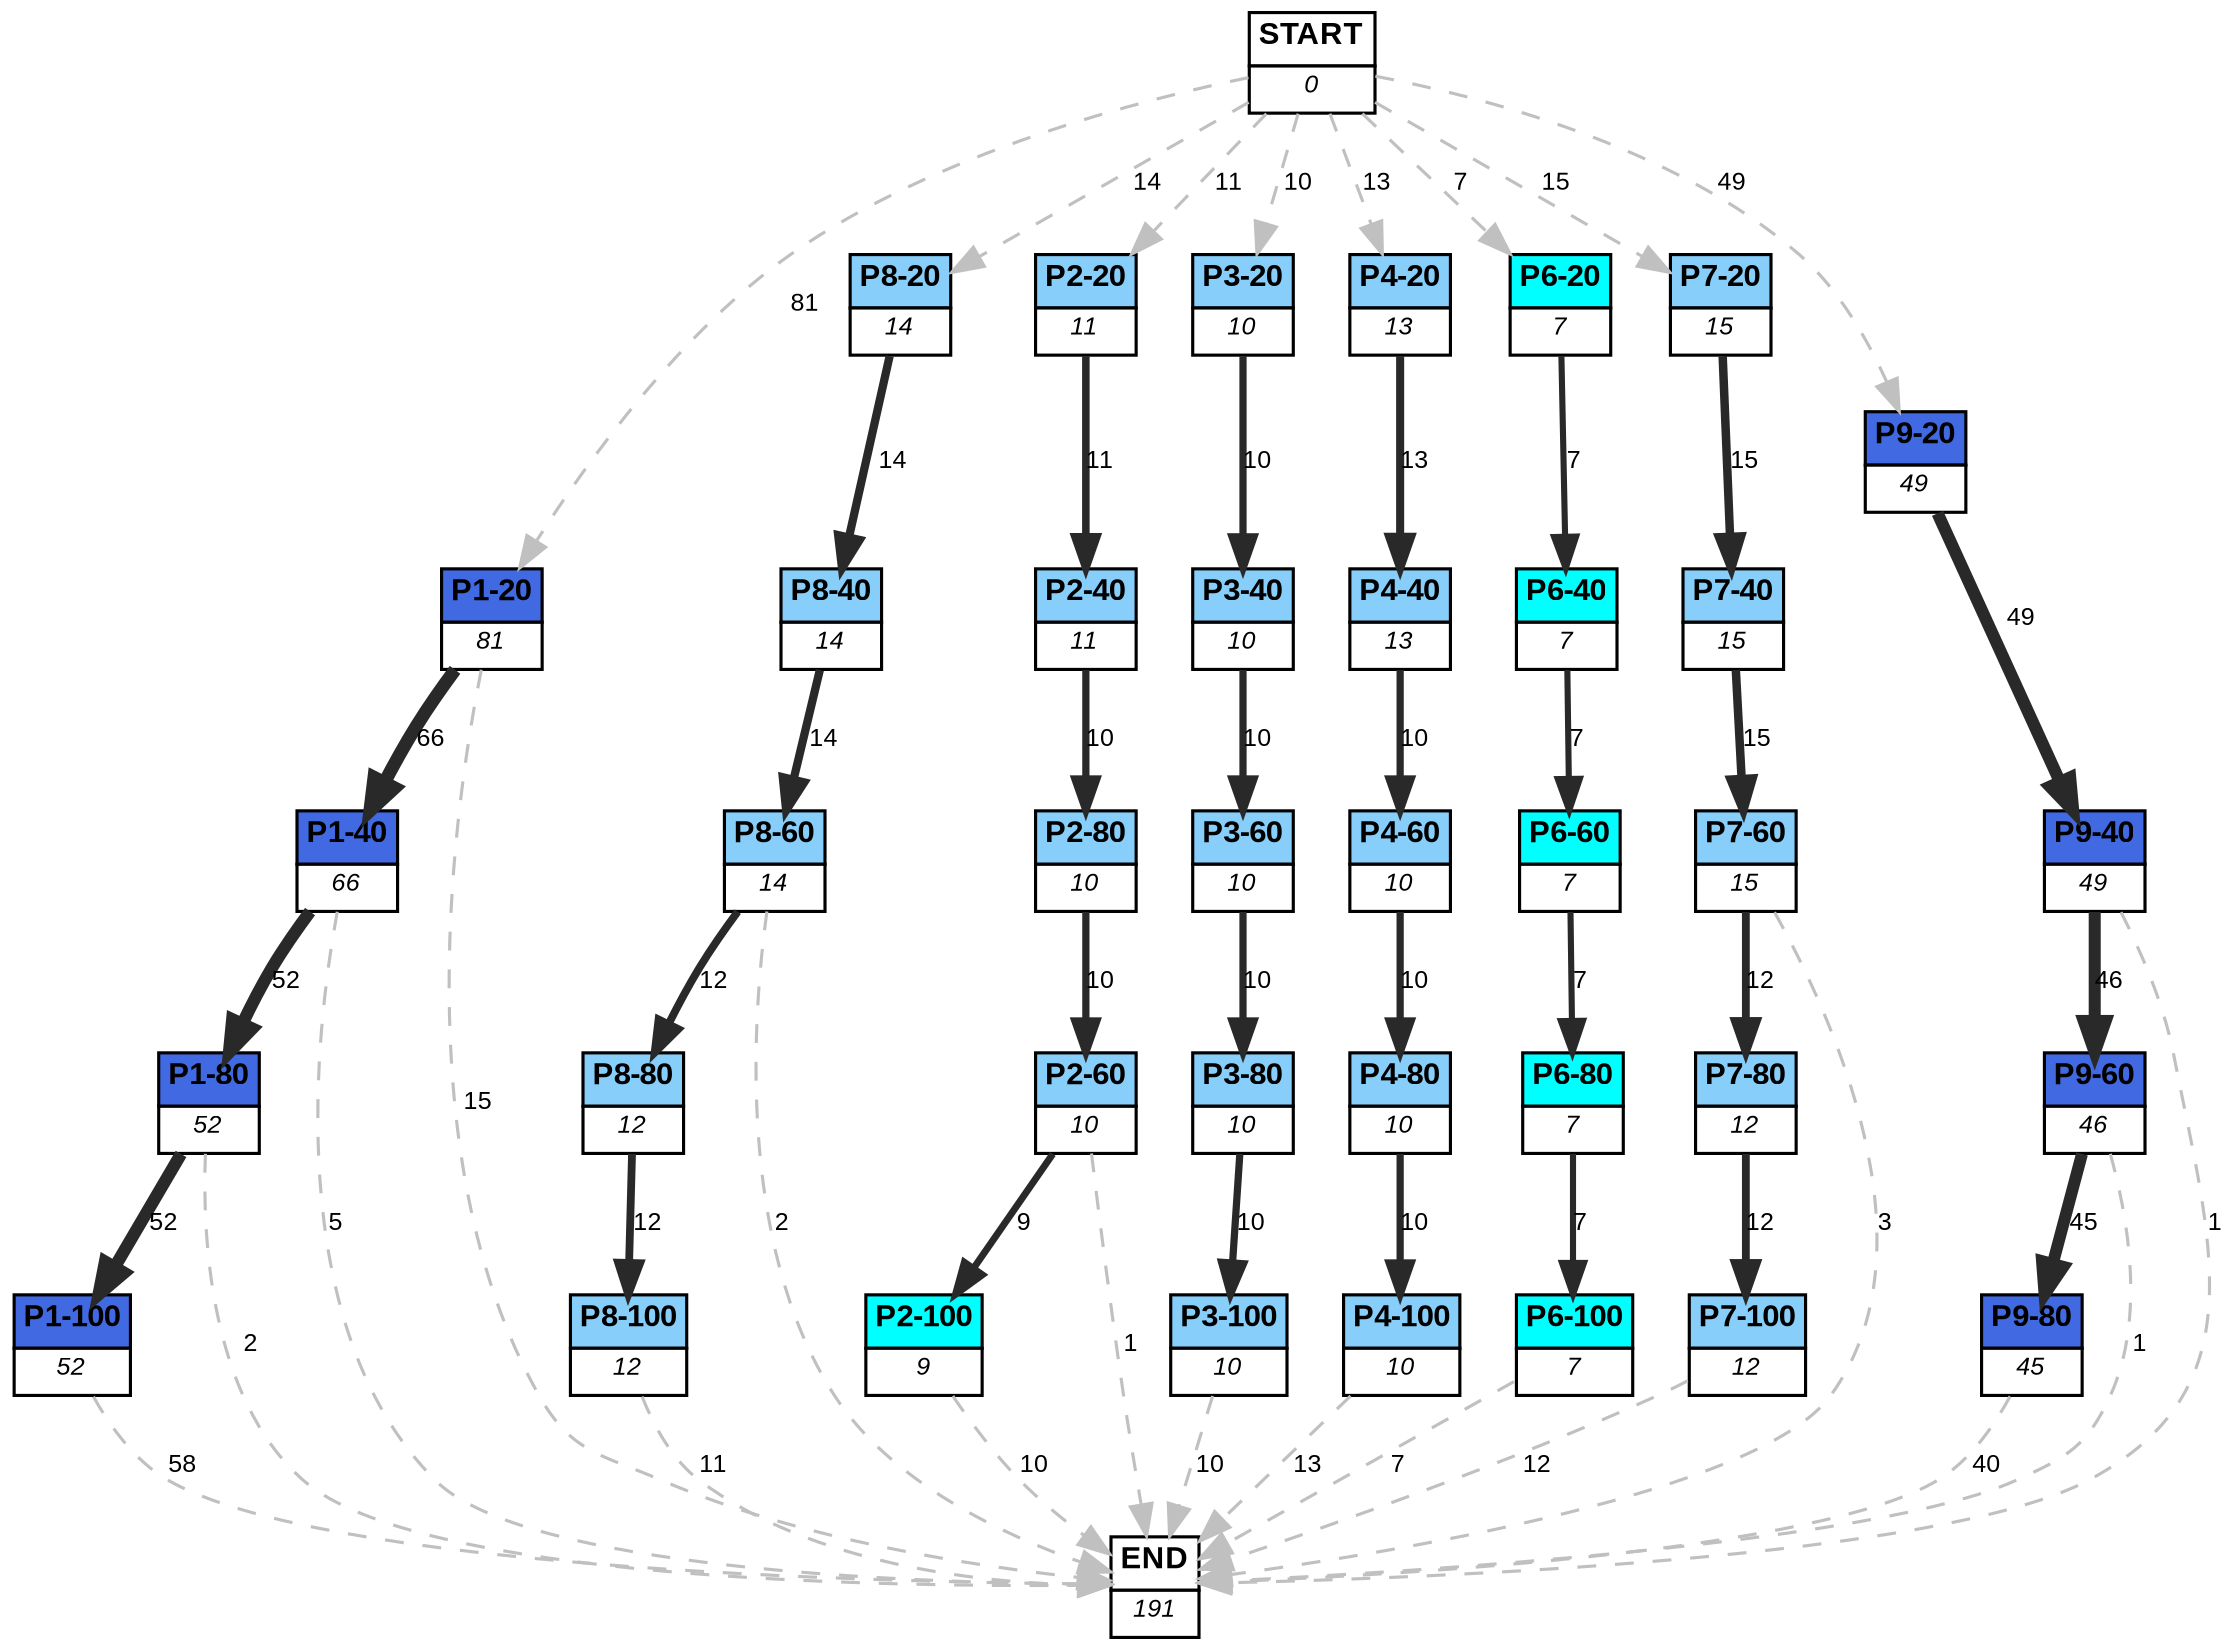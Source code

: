 digraph graphname {
	dpi = 150
	size="16,11!";
	margin = 0;
"P1-20" [shape=plain, label=<<table border="0" cellborder="1" cellspacing="0"><tr><td bgcolor="royalblue"><FONT face="Arial" POINT-SIZE="10"><b>P1-20</b></FONT></td></tr><tr><td bgcolor="white"><FONT face="Arial" POINT-SIZE="8"><i>81</i></FONT></td></tr></table>>]
"P1-40" [shape=plain, label=<<table border="0" cellborder="1" cellspacing="0"><tr><td bgcolor="royalblue"><FONT face="Arial" POINT-SIZE="10"><b>P1-40</b></FONT></td></tr><tr><td bgcolor="white"><FONT face="Arial" POINT-SIZE="8"><i>66</i></FONT></td></tr></table>>]
"P1-100" [shape=plain, label=<<table border="0" cellborder="1" cellspacing="0"><tr><td bgcolor="royalblue"><FONT face="Arial" POINT-SIZE="10"><b>P1-100</b></FONT></td></tr><tr><td bgcolor="white"><FONT face="Arial" POINT-SIZE="8"><i>52</i></FONT></td></tr></table>>]
"P1-80" [shape=plain, label=<<table border="0" cellborder="1" cellspacing="0"><tr><td bgcolor="royalblue"><FONT face="Arial" POINT-SIZE="10"><b>P1-80</b></FONT></td></tr><tr><td bgcolor="white"><FONT face="Arial" POINT-SIZE="8"><i>52</i></FONT></td></tr></table>>]
"P8-20" [shape=plain, label=<<table border="0" cellborder="1" cellspacing="0"><tr><td bgcolor="lightskyblue"><FONT face="Arial" POINT-SIZE="10"><b>P8-20</b></FONT></td></tr><tr><td bgcolor="white"><FONT face="Arial" POINT-SIZE="8"><i>14</i></FONT></td></tr></table>>]
"P8-40" [shape=plain, label=<<table border="0" cellborder="1" cellspacing="0"><tr><td bgcolor="lightskyblue"><FONT face="Arial" POINT-SIZE="10"><b>P8-40</b></FONT></td></tr><tr><td bgcolor="white"><FONT face="Arial" POINT-SIZE="8"><i>14</i></FONT></td></tr></table>>]
"P8-60" [shape=plain, label=<<table border="0" cellborder="1" cellspacing="0"><tr><td bgcolor="lightskyblue"><FONT face="Arial" POINT-SIZE="10"><b>P8-60</b></FONT></td></tr><tr><td bgcolor="white"><FONT face="Arial" POINT-SIZE="8"><i>14</i></FONT></td></tr></table>>]
"P8-80" [shape=plain, label=<<table border="0" cellborder="1" cellspacing="0"><tr><td bgcolor="lightskyblue"><FONT face="Arial" POINT-SIZE="10"><b>P8-80</b></FONT></td></tr><tr><td bgcolor="white"><FONT face="Arial" POINT-SIZE="8"><i>12</i></FONT></td></tr></table>>]
"P8-100" [shape=plain, label=<<table border="0" cellborder="1" cellspacing="0"><tr><td bgcolor="lightskyblue"><FONT face="Arial" POINT-SIZE="10"><b>P8-100</b></FONT></td></tr><tr><td bgcolor="white"><FONT face="Arial" POINT-SIZE="8"><i>12</i></FONT></td></tr></table>>]
"P2-20" [shape=plain, label=<<table border="0" cellborder="1" cellspacing="0"><tr><td bgcolor="lightskyblue"><FONT face="Arial" POINT-SIZE="10"><b>P2-20</b></FONT></td></tr><tr><td bgcolor="white"><FONT face="Arial" POINT-SIZE="8"><i>11</i></FONT></td></tr></table>>]
"P2-40" [shape=plain, label=<<table border="0" cellborder="1" cellspacing="0"><tr><td bgcolor="lightskyblue"><FONT face="Arial" POINT-SIZE="10"><b>P2-40</b></FONT></td></tr><tr><td bgcolor="white"><FONT face="Arial" POINT-SIZE="8"><i>11</i></FONT></td></tr></table>>]
"P2-80" [shape=plain, label=<<table border="0" cellborder="1" cellspacing="0"><tr><td bgcolor="lightskyblue"><FONT face="Arial" POINT-SIZE="10"><b>P2-80</b></FONT></td></tr><tr><td bgcolor="white"><FONT face="Arial" POINT-SIZE="8"><i>10</i></FONT></td></tr></table>>]
"P2-60" [shape=plain, label=<<table border="0" cellborder="1" cellspacing="0"><tr><td bgcolor="lightskyblue"><FONT face="Arial" POINT-SIZE="10"><b>P2-60</b></FONT></td></tr><tr><td bgcolor="white"><FONT face="Arial" POINT-SIZE="8"><i>10</i></FONT></td></tr></table>>]
"P2-100" [shape=plain, label=<<table border="0" cellborder="1" cellspacing="0"><tr><td bgcolor="aqua"><FONT face="Arial" POINT-SIZE="10"><b>P2-100</b></FONT></td></tr><tr><td bgcolor="white"><FONT face="Arial" POINT-SIZE="8"><i>9</i></FONT></td></tr></table>>]
"P3-20" [shape=plain, label=<<table border="0" cellborder="1" cellspacing="0"><tr><td bgcolor="lightskyblue"><FONT face="Arial" POINT-SIZE="10"><b>P3-20</b></FONT></td></tr><tr><td bgcolor="white"><FONT face="Arial" POINT-SIZE="8"><i>10</i></FONT></td></tr></table>>]
"P3-40" [shape=plain, label=<<table border="0" cellborder="1" cellspacing="0"><tr><td bgcolor="lightskyblue"><FONT face="Arial" POINT-SIZE="10"><b>P3-40</b></FONT></td></tr><tr><td bgcolor="white"><FONT face="Arial" POINT-SIZE="8"><i>10</i></FONT></td></tr></table>>]
"P3-60" [shape=plain, label=<<table border="0" cellborder="1" cellspacing="0"><tr><td bgcolor="lightskyblue"><FONT face="Arial" POINT-SIZE="10"><b>P3-60</b></FONT></td></tr><tr><td bgcolor="white"><FONT face="Arial" POINT-SIZE="8"><i>10</i></FONT></td></tr></table>>]
"P3-80" [shape=plain, label=<<table border="0" cellborder="1" cellspacing="0"><tr><td bgcolor="lightskyblue"><FONT face="Arial" POINT-SIZE="10"><b>P3-80</b></FONT></td></tr><tr><td bgcolor="white"><FONT face="Arial" POINT-SIZE="8"><i>10</i></FONT></td></tr></table>>]
"P3-100" [shape=plain, label=<<table border="0" cellborder="1" cellspacing="0"><tr><td bgcolor="lightskyblue"><FONT face="Arial" POINT-SIZE="10"><b>P3-100</b></FONT></td></tr><tr><td bgcolor="white"><FONT face="Arial" POINT-SIZE="8"><i>10</i></FONT></td></tr></table>>]
"P4-20" [shape=plain, label=<<table border="0" cellborder="1" cellspacing="0"><tr><td bgcolor="lightskyblue"><FONT face="Arial" POINT-SIZE="10"><b>P4-20</b></FONT></td></tr><tr><td bgcolor="white"><FONT face="Arial" POINT-SIZE="8"><i>13</i></FONT></td></tr></table>>]
"P4-40" [shape=plain, label=<<table border="0" cellborder="1" cellspacing="0"><tr><td bgcolor="lightskyblue"><FONT face="Arial" POINT-SIZE="10"><b>P4-40</b></FONT></td></tr><tr><td bgcolor="white"><FONT face="Arial" POINT-SIZE="8"><i>13</i></FONT></td></tr></table>>]
"P4-60" [shape=plain, label=<<table border="0" cellborder="1" cellspacing="0"><tr><td bgcolor="lightskyblue"><FONT face="Arial" POINT-SIZE="10"><b>P4-60</b></FONT></td></tr><tr><td bgcolor="white"><FONT face="Arial" POINT-SIZE="8"><i>10</i></FONT></td></tr></table>>]
"P4-80" [shape=plain, label=<<table border="0" cellborder="1" cellspacing="0"><tr><td bgcolor="lightskyblue"><FONT face="Arial" POINT-SIZE="10"><b>P4-80</b></FONT></td></tr><tr><td bgcolor="white"><FONT face="Arial" POINT-SIZE="8"><i>10</i></FONT></td></tr></table>>]
"P4-100" [shape=plain, label=<<table border="0" cellborder="1" cellspacing="0"><tr><td bgcolor="lightskyblue"><FONT face="Arial" POINT-SIZE="10"><b>P4-100</b></FONT></td></tr><tr><td bgcolor="white"><FONT face="Arial" POINT-SIZE="8"><i>10</i></FONT></td></tr></table>>]
"P6-20" [shape=plain, label=<<table border="0" cellborder="1" cellspacing="0"><tr><td bgcolor="aqua"><FONT face="Arial" POINT-SIZE="10"><b>P6-20</b></FONT></td></tr><tr><td bgcolor="white"><FONT face="Arial" POINT-SIZE="8"><i>7</i></FONT></td></tr></table>>]
"P6-40" [shape=plain, label=<<table border="0" cellborder="1" cellspacing="0"><tr><td bgcolor="aqua"><FONT face="Arial" POINT-SIZE="10"><b>P6-40</b></FONT></td></tr><tr><td bgcolor="white"><FONT face="Arial" POINT-SIZE="8"><i>7</i></FONT></td></tr></table>>]
"P6-60" [shape=plain, label=<<table border="0" cellborder="1" cellspacing="0"><tr><td bgcolor="aqua"><FONT face="Arial" POINT-SIZE="10"><b>P6-60</b></FONT></td></tr><tr><td bgcolor="white"><FONT face="Arial" POINT-SIZE="8"><i>7</i></FONT></td></tr></table>>]
"P6-80" [shape=plain, label=<<table border="0" cellborder="1" cellspacing="0"><tr><td bgcolor="aqua"><FONT face="Arial" POINT-SIZE="10"><b>P6-80</b></FONT></td></tr><tr><td bgcolor="white"><FONT face="Arial" POINT-SIZE="8"><i>7</i></FONT></td></tr></table>>]
"P6-100" [shape=plain, label=<<table border="0" cellborder="1" cellspacing="0"><tr><td bgcolor="aqua"><FONT face="Arial" POINT-SIZE="10"><b>P6-100</b></FONT></td></tr><tr><td bgcolor="white"><FONT face="Arial" POINT-SIZE="8"><i>7</i></FONT></td></tr></table>>]
"P7-20" [shape=plain, label=<<table border="0" cellborder="1" cellspacing="0"><tr><td bgcolor="lightskyblue"><FONT face="Arial" POINT-SIZE="10"><b>P7-20</b></FONT></td></tr><tr><td bgcolor="white"><FONT face="Arial" POINT-SIZE="8"><i>15</i></FONT></td></tr></table>>]
"P7-40" [shape=plain, label=<<table border="0" cellborder="1" cellspacing="0"><tr><td bgcolor="lightskyblue"><FONT face="Arial" POINT-SIZE="10"><b>P7-40</b></FONT></td></tr><tr><td bgcolor="white"><FONT face="Arial" POINT-SIZE="8"><i>15</i></FONT></td></tr></table>>]
"P7-60" [shape=plain, label=<<table border="0" cellborder="1" cellspacing="0"><tr><td bgcolor="lightskyblue"><FONT face="Arial" POINT-SIZE="10"><b>P7-60</b></FONT></td></tr><tr><td bgcolor="white"><FONT face="Arial" POINT-SIZE="8"><i>15</i></FONT></td></tr></table>>]
"P7-80" [shape=plain, label=<<table border="0" cellborder="1" cellspacing="0"><tr><td bgcolor="lightskyblue"><FONT face="Arial" POINT-SIZE="10"><b>P7-80</b></FONT></td></tr><tr><td bgcolor="white"><FONT face="Arial" POINT-SIZE="8"><i>12</i></FONT></td></tr></table>>]
"P7-100" [shape=plain, label=<<table border="0" cellborder="1" cellspacing="0"><tr><td bgcolor="lightskyblue"><FONT face="Arial" POINT-SIZE="10"><b>P7-100</b></FONT></td></tr><tr><td bgcolor="white"><FONT face="Arial" POINT-SIZE="8"><i>12</i></FONT></td></tr></table>>]
"P9-20" [shape=plain, label=<<table border="0" cellborder="1" cellspacing="0"><tr><td bgcolor="royalblue"><FONT face="Arial" POINT-SIZE="10"><b>P9-20</b></FONT></td></tr><tr><td bgcolor="white"><FONT face="Arial" POINT-SIZE="8"><i>49</i></FONT></td></tr></table>>]
"P9-40" [shape=plain, label=<<table border="0" cellborder="1" cellspacing="0"><tr><td bgcolor="royalblue"><FONT face="Arial" POINT-SIZE="10"><b>P9-40</b></FONT></td></tr><tr><td bgcolor="white"><FONT face="Arial" POINT-SIZE="8"><i>49</i></FONT></td></tr></table>>]
"P9-60" [shape=plain, label=<<table border="0" cellborder="1" cellspacing="0"><tr><td bgcolor="royalblue"><FONT face="Arial" POINT-SIZE="10"><b>P9-60</b></FONT></td></tr><tr><td bgcolor="white"><FONT face="Arial" POINT-SIZE="8"><i>46</i></FONT></td></tr></table>>]
"P9-80" [shape=plain, label=<<table border="0" cellborder="1" cellspacing="0"><tr><td bgcolor="royalblue"><FONT face="Arial" POINT-SIZE="10"><b>P9-80</b></FONT></td></tr><tr><td bgcolor="white"><FONT face="Arial" POINT-SIZE="8"><i>45</i></FONT></td></tr></table>>]
"START" [shape=plain, label=<<table border="0" cellborder="1" cellspacing="0"><tr><td bgcolor="white"><FONT face="Arial" POINT-SIZE="10"><b>START</b></FONT></td></tr><tr><td bgcolor="white"><FONT face="Arial" POINT-SIZE="8"><i>0</i></FONT></td></tr></table>>]
"END" [shape=plain, label=<<table border="0" cellborder="1" cellspacing="0"><tr><td bgcolor="white"><FONT face="Arial" POINT-SIZE="10"><b>END</b></FONT></td></tr><tr><td bgcolor="white"><FONT face="Arial" POINT-SIZE="8"><i>191</i></FONT></td></tr></table>>]
"P1-20" -> "P1-40" [ color=grey16 penwidth = "4.189654742026425"label ="66" labelfloat=false fontname="Arial" fontsize=8]
"P1-20" -> "END" [ style = dashed color=grey label ="15" labelfloat=false fontname="Arial" fontsize=8]
"P1-40" -> "P1-80" [ color=grey16 penwidth = "3.9512437185814275"label ="52" labelfloat=false fontname="Arial" fontsize=8]
"P1-40" -> "END" [ style = dashed color=grey label ="5" labelfloat=false fontname="Arial" fontsize=8]
"P1-100" -> "END" [ style = dashed color=grey label ="58" labelfloat=false fontname="Arial" fontsize=8]
"P1-80" -> "P1-100" [ color=grey16 penwidth = "3.9512437185814275"label ="52" labelfloat=false fontname="Arial" fontsize=8]
"P1-80" -> "END" [ style = dashed color=grey label ="2" labelfloat=false fontname="Arial" fontsize=8]
"P8-20" -> "P8-40" [ color=grey16 penwidth = "2.6390573296152584"label ="14" labelfloat=false fontname="Arial" fontsize=8]
"P8-40" -> "P8-60" [ color=grey16 penwidth = "2.6390573296152584"label ="14" labelfloat=false fontname="Arial" fontsize=8]
"P8-60" -> "P8-80" [ color=grey16 penwidth = "2.4849066497880004"label ="12" labelfloat=false fontname="Arial" fontsize=8]
"P8-60" -> "END" [ style = dashed color=grey label ="2" labelfloat=false fontname="Arial" fontsize=8]
"P8-80" -> "P8-100" [ color=grey16 penwidth = "2.4849066497880004"label ="12" labelfloat=false fontname="Arial" fontsize=8]
"P8-100" -> "END" [ style = dashed color=grey label ="11" labelfloat=false fontname="Arial" fontsize=8]
"P2-20" -> "P2-40" [ color=grey16 penwidth = "2.3978952727983707"label ="11" labelfloat=false fontname="Arial" fontsize=8]
"P2-40" -> "P2-80" [ color=grey16 penwidth = "2.302585092994046"label ="10" labelfloat=false fontname="Arial" fontsize=8]
"P2-80" -> "P2-60" [ color=grey16 penwidth = "2.302585092994046"label ="10" labelfloat=false fontname="Arial" fontsize=8]
"P2-60" -> "P2-100" [ color=grey16 penwidth = "2.1972245773362196"label ="9" labelfloat=false fontname="Arial" fontsize=8]
"P2-60" -> "END" [ style = dashed color=grey label ="1" labelfloat=false fontname="Arial" fontsize=8]
"P2-100" -> "END" [ style = dashed color=grey label ="10" labelfloat=false fontname="Arial" fontsize=8]
"P3-20" -> "P3-40" [ color=grey16 penwidth = "2.302585092994046"label ="10" labelfloat=false fontname="Arial" fontsize=8]
"P3-40" -> "P3-60" [ color=grey16 penwidth = "2.302585092994046"label ="10" labelfloat=false fontname="Arial" fontsize=8]
"P3-60" -> "P3-80" [ color=grey16 penwidth = "2.302585092994046"label ="10" labelfloat=false fontname="Arial" fontsize=8]
"P3-80" -> "P3-100" [ color=grey16 penwidth = "2.302585092994046"label ="10" labelfloat=false fontname="Arial" fontsize=8]
"P3-100" -> "END" [ style = dashed color=grey label ="10" labelfloat=false fontname="Arial" fontsize=8]
"P4-20" -> "P4-40" [ color=grey16 penwidth = "2.5649493574615367"label ="13" labelfloat=false fontname="Arial" fontsize=8]
"P4-40" -> "P4-60" [ color=grey16 penwidth = "2.302585092994046"label ="10" labelfloat=false fontname="Arial" fontsize=8]
"P4-60" -> "P4-80" [ color=grey16 penwidth = "2.302585092994046"label ="10" labelfloat=false fontname="Arial" fontsize=8]
"P4-80" -> "P4-100" [ color=grey16 penwidth = "2.302585092994046"label ="10" labelfloat=false fontname="Arial" fontsize=8]
"P4-100" -> "END" [ style = dashed color=grey label ="13" labelfloat=false fontname="Arial" fontsize=8]
"P6-20" -> "P6-40" [ color=grey16 penwidth = "1.9459101490553132"label ="7" labelfloat=false fontname="Arial" fontsize=8]
"P6-40" -> "P6-60" [ color=grey16 penwidth = "1.9459101490553132"label ="7" labelfloat=false fontname="Arial" fontsize=8]
"P6-60" -> "P6-80" [ color=grey16 penwidth = "1.9459101490553132"label ="7" labelfloat=false fontname="Arial" fontsize=8]
"P6-80" -> "P6-100" [ color=grey16 penwidth = "1.9459101490553132"label ="7" labelfloat=false fontname="Arial" fontsize=8]
"P6-100" -> "END" [ style = dashed color=grey label ="7" labelfloat=false fontname="Arial" fontsize=8]
"P7-20" -> "P7-40" [ color=grey16 penwidth = "2.70805020110221"label ="15" labelfloat=false fontname="Arial" fontsize=8]
"P7-40" -> "P7-60" [ color=grey16 penwidth = "2.70805020110221"label ="15" labelfloat=false fontname="Arial" fontsize=8]
"P7-60" -> "P7-80" [ color=grey16 penwidth = "2.4849066497880004"label ="12" labelfloat=false fontname="Arial" fontsize=8]
"P7-60" -> "END" [ style = dashed color=grey label ="3" labelfloat=false fontname="Arial" fontsize=8]
"P7-80" -> "P7-100" [ color=grey16 penwidth = "2.4849066497880004"label ="12" labelfloat=false fontname="Arial" fontsize=8]
"P7-100" -> "END" [ style = dashed color=grey label ="12" labelfloat=false fontname="Arial" fontsize=8]
"P9-20" -> "P9-40" [ color=grey16 penwidth = "3.8918202981106265"label ="49" labelfloat=false fontname="Arial" fontsize=8]
"P9-40" -> "P9-60" [ color=grey16 penwidth = "3.828641396489095"label ="46" labelfloat=false fontname="Arial" fontsize=8]
"P9-40" -> "END" [ style = dashed color=grey label ="1" labelfloat=false fontname="Arial" fontsize=8]
"P9-60" -> "P9-80" [ color=grey16 penwidth = "3.8066624897703196"label ="45" labelfloat=false fontname="Arial" fontsize=8]
"P9-60" -> "END" [ style = dashed color=grey label ="1" labelfloat=false fontname="Arial" fontsize=8]
"P9-80" -> "END" [ style = dashed color=grey label ="40" labelfloat=false fontname="Arial" fontsize=8]
"START" -> "P1-20" [ style = dashed color=grey label ="81" labelfloat=false fontname="Arial" fontsize=8]
"START" -> "P8-20" [ style = dashed color=grey label ="14" labelfloat=false fontname="Arial" fontsize=8]
"START" -> "P2-20" [ style = dashed color=grey label ="11" labelfloat=false fontname="Arial" fontsize=8]
"START" -> "P3-20" [ style = dashed color=grey label ="10" labelfloat=false fontname="Arial" fontsize=8]
"START" -> "P4-20" [ style = dashed color=grey label ="13" labelfloat=false fontname="Arial" fontsize=8]
"START" -> "P6-20" [ style = dashed color=grey label ="7" labelfloat=false fontname="Arial" fontsize=8]
"START" -> "P7-20" [ style = dashed color=grey label ="15" labelfloat=false fontname="Arial" fontsize=8]
"START" -> "P9-20" [ style = dashed color=grey label ="49" labelfloat=false fontname="Arial" fontsize=8]
}